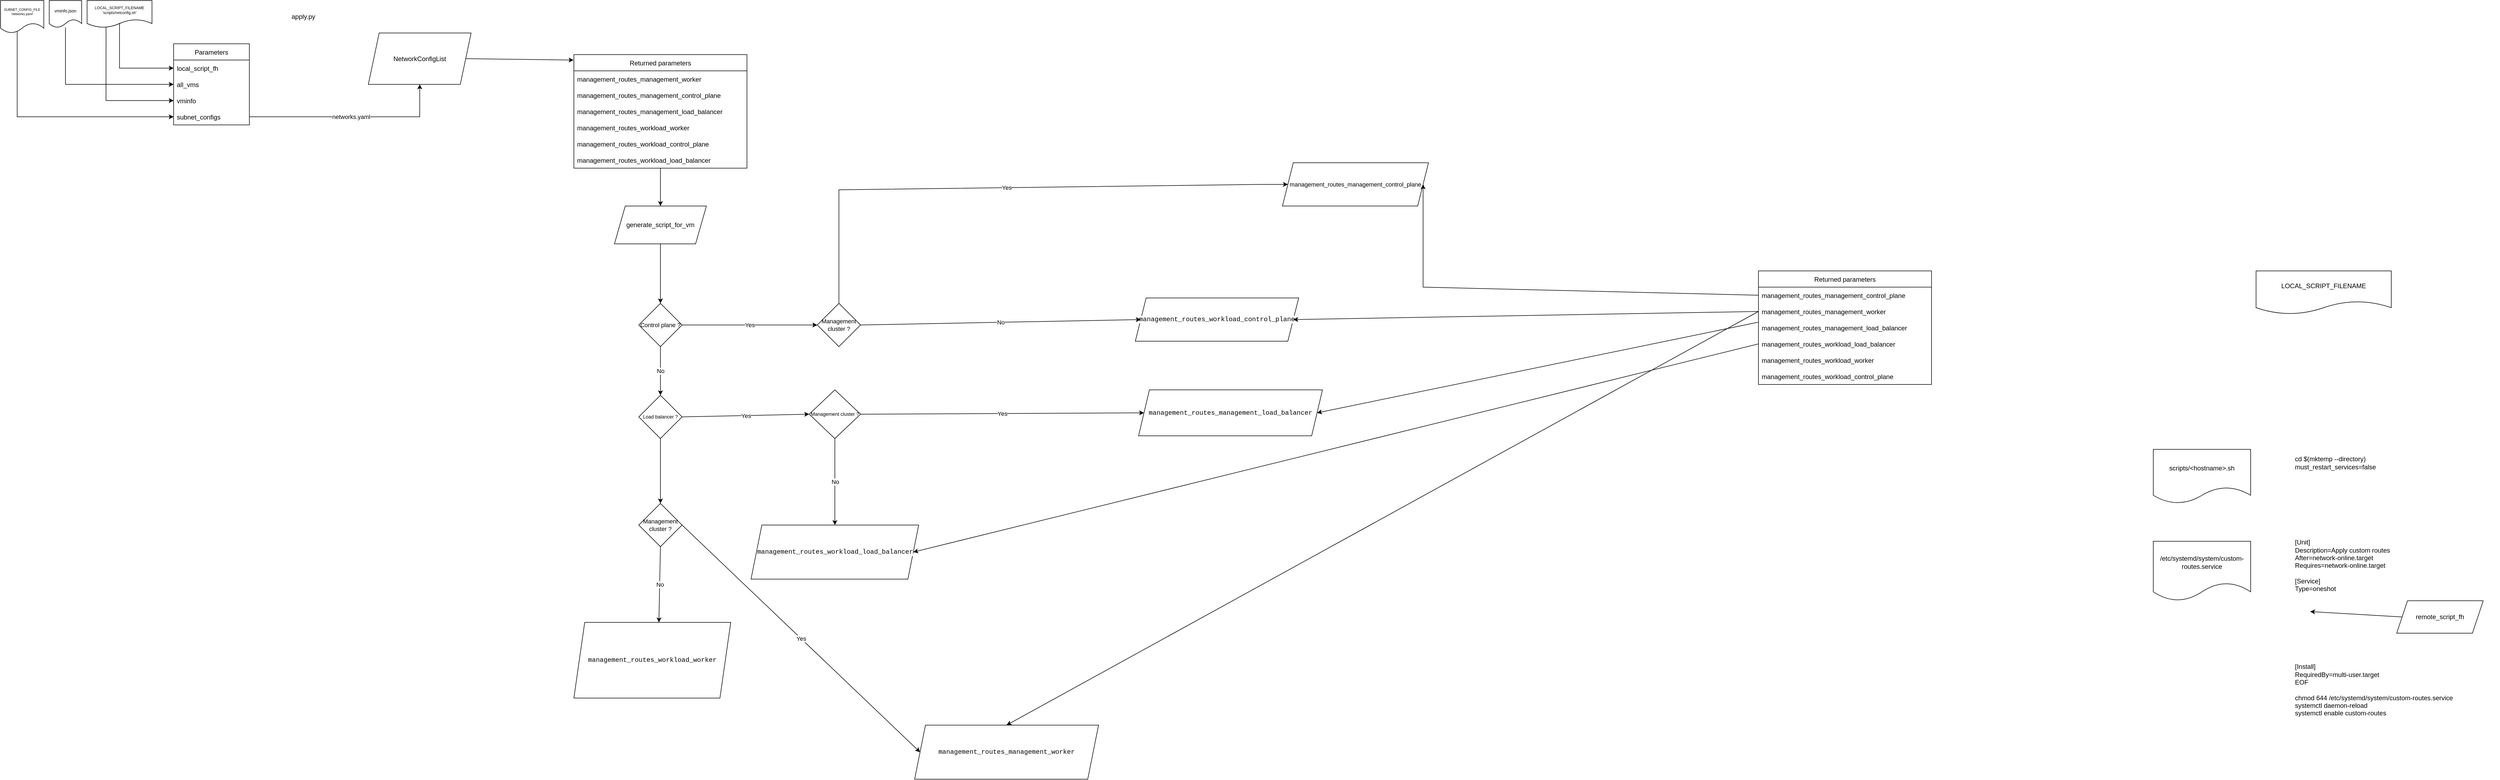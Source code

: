 <mxfile version="20.3.2" type="github" pages="11">
  <diagram name="Entry point" id="8ce9d11a-91a2-4d17-14d8-a56ed91bf033">
    <mxGraphModel dx="3160" dy="1671" grid="1" gridSize="10" guides="1" tooltips="1" connect="1" arrows="1" fold="1" page="1" pageScale="1" pageWidth="1600" pageHeight="1200" background="none" math="0" shadow="0">
      <root>
        <mxCell id="0" />
        <mxCell id="1" parent="0" />
        <mxCell id="hAXQzyxzrUF089T4oHqe-1" value="&lt;div&gt;apply.py&lt;/div&gt;" style="text;html=1;strokeColor=none;fillColor=none;align=center;verticalAlign=middle;whiteSpace=wrap;rounded=0;" parent="1" vertex="1">
          <mxGeometry x="530" y="20" width="60" height="40" as="geometry" />
        </mxCell>
        <mxCell id="hAXQzyxzrUF089T4oHqe-3" value="Parameters" style="swimlane;fontStyle=0;childLayout=stackLayout;horizontal=1;startSize=30;horizontalStack=0;resizeParent=1;resizeParentMax=0;resizeLast=0;collapsible=1;marginBottom=0;" parent="1" vertex="1">
          <mxGeometry x="320" y="90" width="140" height="150" as="geometry" />
        </mxCell>
        <mxCell id="hAXQzyxzrUF089T4oHqe-4" value="local_script_fh" style="text;strokeColor=none;fillColor=none;align=left;verticalAlign=middle;spacingLeft=4;spacingRight=4;overflow=hidden;points=[[0,0.5],[1,0.5]];portConstraint=eastwest;rotatable=0;" parent="hAXQzyxzrUF089T4oHqe-3" vertex="1">
          <mxGeometry y="30" width="140" height="30" as="geometry" />
        </mxCell>
        <mxCell id="hAXQzyxzrUF089T4oHqe-5" value="all_vms" style="text;strokeColor=none;fillColor=none;align=left;verticalAlign=middle;spacingLeft=4;spacingRight=4;overflow=hidden;points=[[0,0.5],[1,0.5]];portConstraint=eastwest;rotatable=0;" parent="hAXQzyxzrUF089T4oHqe-3" vertex="1">
          <mxGeometry y="60" width="140" height="30" as="geometry" />
        </mxCell>
        <mxCell id="hAXQzyxzrUF089T4oHqe-6" value="vminfo" style="text;strokeColor=none;fillColor=none;align=left;verticalAlign=middle;spacingLeft=4;spacingRight=4;overflow=hidden;points=[[0,0.5],[1,0.5]];portConstraint=eastwest;rotatable=0;" parent="hAXQzyxzrUF089T4oHqe-3" vertex="1">
          <mxGeometry y="90" width="140" height="30" as="geometry" />
        </mxCell>
        <mxCell id="hAXQzyxzrUF089T4oHqe-7" value="subnet_configs" style="text;strokeColor=none;fillColor=none;align=left;verticalAlign=middle;spacingLeft=4;spacingRight=4;overflow=hidden;points=[[0,0.5],[1,0.5]];portConstraint=eastwest;rotatable=0;" parent="hAXQzyxzrUF089T4oHqe-3" vertex="1">
          <mxGeometry y="120" width="140" height="30" as="geometry" />
        </mxCell>
        <mxCell id="hAXQzyxzrUF089T4oHqe-9" value="&lt;font style=&quot;font-size: 8px;&quot;&gt;vminfo.json&lt;/font&gt;" style="shape=document;whiteSpace=wrap;html=1;boundedLbl=1;" parent="1" vertex="1">
          <mxGeometry x="90" y="10" width="60" height="50" as="geometry" />
        </mxCell>
        <mxCell id="hAXQzyxzrUF089T4oHqe-10" value="" style="edgeStyle=segmentEdgeStyle;endArrow=classic;html=1;rounded=0;entryX=0;entryY=0.5;entryDx=0;entryDy=0;" parent="1" source="hAXQzyxzrUF089T4oHqe-9" target="hAXQzyxzrUF089T4oHqe-5" edge="1">
          <mxGeometry width="50" height="50" relative="1" as="geometry">
            <mxPoint x="120" y="210" as="sourcePoint" />
            <mxPoint x="170" y="160" as="targetPoint" />
            <Array as="points">
              <mxPoint x="120" y="165" />
            </Array>
          </mxGeometry>
        </mxCell>
        <mxCell id="hAXQzyxzrUF089T4oHqe-11" value="&lt;div style=&quot;font-size: 7px;&quot;&gt;&lt;font style=&quot;font-size: 7px;&quot;&gt;LOCAL_SCRIPT_FILENAME&lt;/font&gt;&lt;/div&gt;&lt;div style=&quot;font-size: 7px;&quot;&gt;&lt;font style=&quot;font-size: 7px;&quot;&gt;&#39;scripts/netconfig.sh&#39;&lt;br style=&quot;font-size: 7px;&quot;&gt;&lt;/font&gt;&lt;/div&gt;" style="shape=document;whiteSpace=wrap;html=1;boundedLbl=1;fontSize=7;" parent="1" vertex="1">
          <mxGeometry x="160" y="10" width="120" height="50" as="geometry" />
        </mxCell>
        <mxCell id="hAXQzyxzrUF089T4oHqe-12" value="" style="edgeStyle=segmentEdgeStyle;endArrow=classic;html=1;rounded=0;fontSize=7;exitX=0.514;exitY=0.843;exitDx=0;exitDy=0;exitPerimeter=0;" parent="1" source="hAXQzyxzrUF089T4oHqe-11" target="hAXQzyxzrUF089T4oHqe-4" edge="1">
          <mxGeometry width="50" height="50" relative="1" as="geometry">
            <mxPoint x="100" y="120" as="sourcePoint" />
            <mxPoint x="150" y="70" as="targetPoint" />
            <Array as="points">
              <mxPoint x="220" y="52" />
              <mxPoint x="220" y="135" />
            </Array>
          </mxGeometry>
        </mxCell>
        <mxCell id="hAXQzyxzrUF089T4oHqe-13" value="&lt;div style=&quot;font-size: 6px;&quot;&gt;SUBNET_CONFIG_FILE&lt;/div&gt;&lt;div style=&quot;font-size: 6px;&quot;&gt;&#39;networks.yaml&#39;&lt;br style=&quot;font-size: 6px;&quot;&gt;&lt;/div&gt;" style="shape=document;whiteSpace=wrap;html=1;boundedLbl=1;fontSize=6;" parent="1" vertex="1">
          <mxGeometry y="10" width="80" height="60" as="geometry" />
        </mxCell>
        <mxCell id="hAXQzyxzrUF089T4oHqe-14" value="" style="edgeStyle=segmentEdgeStyle;endArrow=classic;html=1;rounded=0;fontSize=6;entryX=0;entryY=0.5;entryDx=0;entryDy=0;exitX=0.385;exitY=0.953;exitDx=0;exitDy=0;exitPerimeter=0;" parent="1" source="hAXQzyxzrUF089T4oHqe-13" target="hAXQzyxzrUF089T4oHqe-7" edge="1">
          <mxGeometry width="50" height="50" relative="1" as="geometry">
            <mxPoint x="20" y="190" as="sourcePoint" />
            <mxPoint x="90" y="200" as="targetPoint" />
            <Array as="points">
              <mxPoint x="31" y="225" />
            </Array>
          </mxGeometry>
        </mxCell>
        <mxCell id="hAXQzyxzrUF089T4oHqe-15" value="" style="edgeStyle=segmentEdgeStyle;endArrow=classic;html=1;rounded=0;fontSize=6;entryX=0;entryY=0.5;entryDx=0;entryDy=0;exitX=0.292;exitY=0.977;exitDx=0;exitDy=0;exitPerimeter=0;" parent="1" source="hAXQzyxzrUF089T4oHqe-11" target="hAXQzyxzrUF089T4oHqe-6" edge="1">
          <mxGeometry width="50" height="50" relative="1" as="geometry">
            <mxPoint x="540" y="80" as="sourcePoint" />
            <mxPoint x="590" y="30" as="targetPoint" />
            <Array as="points">
              <mxPoint x="195" y="195" />
            </Array>
          </mxGeometry>
        </mxCell>
        <mxCell id="MDB2HP20ynzAcJuBbZZU-1" value="NetworkConfigList" style="shape=parallelogram;perimeter=parallelogramPerimeter;whiteSpace=wrap;html=1;fixedSize=1;" parent="1" vertex="1">
          <mxGeometry x="680" y="70" width="190" height="95" as="geometry" />
        </mxCell>
        <mxCell id="MDB2HP20ynzAcJuBbZZU-4" value="" style="endArrow=classic;html=1;rounded=0;exitX=1;exitY=0.5;exitDx=0;exitDy=0;entryX=0.5;entryY=1;entryDx=0;entryDy=0;" parent="1" source="hAXQzyxzrUF089T4oHqe-7" target="MDB2HP20ynzAcJuBbZZU-1" edge="1">
          <mxGeometry relative="1" as="geometry">
            <mxPoint x="660" y="300" as="sourcePoint" />
            <mxPoint x="760" y="300" as="targetPoint" />
            <Array as="points">
              <mxPoint x="775" y="225" />
            </Array>
          </mxGeometry>
        </mxCell>
        <mxCell id="MDB2HP20ynzAcJuBbZZU-5" value="networks.yaml" style="edgeLabel;resizable=0;html=1;align=center;verticalAlign=middle;" parent="MDB2HP20ynzAcJuBbZZU-4" connectable="0" vertex="1">
          <mxGeometry relative="1" as="geometry" />
        </mxCell>
        <mxCell id="rCq9-AHlhiBzLPEO5vn3-1" value="Returned parameters" style="swimlane;fontStyle=0;childLayout=stackLayout;horizontal=1;startSize=30;horizontalStack=0;resizeParent=1;resizeParentMax=0;resizeLast=0;collapsible=1;marginBottom=0;" parent="1" vertex="1">
          <mxGeometry x="1060" y="110" width="320" height="210" as="geometry" />
        </mxCell>
        <mxCell id="rCq9-AHlhiBzLPEO5vn3-2" value="management_routes_management_worker" style="text;strokeColor=none;fillColor=none;align=left;verticalAlign=middle;spacingLeft=4;spacingRight=4;overflow=hidden;points=[[0,0.5],[1,0.5]];portConstraint=eastwest;rotatable=0;" parent="rCq9-AHlhiBzLPEO5vn3-1" vertex="1">
          <mxGeometry y="30" width="320" height="30" as="geometry" />
        </mxCell>
        <mxCell id="rCq9-AHlhiBzLPEO5vn3-3" value="management_routes_management_control_plane" style="text;strokeColor=none;fillColor=none;align=left;verticalAlign=middle;spacingLeft=4;spacingRight=4;overflow=hidden;points=[[0,0.5],[1,0.5]];portConstraint=eastwest;rotatable=0;" parent="rCq9-AHlhiBzLPEO5vn3-1" vertex="1">
          <mxGeometry y="60" width="320" height="30" as="geometry" />
        </mxCell>
        <mxCell id="rCq9-AHlhiBzLPEO5vn3-4" value="management_routes_management_load_balancer" style="text;strokeColor=none;fillColor=none;align=left;verticalAlign=middle;spacingLeft=4;spacingRight=4;overflow=hidden;points=[[0,0.5],[1,0.5]];portConstraint=eastwest;rotatable=0;" parent="rCq9-AHlhiBzLPEO5vn3-1" vertex="1">
          <mxGeometry y="90" width="320" height="30" as="geometry" />
        </mxCell>
        <mxCell id="rCq9-AHlhiBzLPEO5vn3-7" value="management_routes_workload_worker" style="text;strokeColor=none;fillColor=none;align=left;verticalAlign=middle;spacingLeft=4;spacingRight=4;overflow=hidden;points=[[0,0.5],[1,0.5]];portConstraint=eastwest;rotatable=0;" parent="rCq9-AHlhiBzLPEO5vn3-1" vertex="1">
          <mxGeometry y="120" width="320" height="30" as="geometry" />
        </mxCell>
        <mxCell id="rCq9-AHlhiBzLPEO5vn3-8" value="management_routes_workload_control_plane" style="text;strokeColor=none;fillColor=none;align=left;verticalAlign=middle;spacingLeft=4;spacingRight=4;overflow=hidden;points=[[0,0.5],[1,0.5]];portConstraint=eastwest;rotatable=0;" parent="rCq9-AHlhiBzLPEO5vn3-1" vertex="1">
          <mxGeometry y="150" width="320" height="30" as="geometry" />
        </mxCell>
        <mxCell id="rCq9-AHlhiBzLPEO5vn3-9" value="management_routes_workload_load_balancer" style="text;strokeColor=none;fillColor=none;align=left;verticalAlign=middle;spacingLeft=4;spacingRight=4;overflow=hidden;points=[[0,0.5],[1,0.5]];portConstraint=eastwest;rotatable=0;" parent="rCq9-AHlhiBzLPEO5vn3-1" vertex="1">
          <mxGeometry y="180" width="320" height="30" as="geometry" />
        </mxCell>
        <mxCell id="9FcE8uI2pOl-TXeYJqfj-2" value="" style="endArrow=classic;html=1;rounded=0;" parent="1" source="rCq9-AHlhiBzLPEO5vn3-9" target="X42GNtx9iAvwjGuVjEjT-47" edge="1">
          <mxGeometry width="50" height="50" relative="1" as="geometry">
            <mxPoint x="910" y="510" as="sourcePoint" />
            <mxPoint x="1220" y="400" as="targetPoint" />
          </mxGeometry>
        </mxCell>
        <mxCell id="9FcE8uI2pOl-TXeYJqfj-3" value="" style="endArrow=classic;html=1;rounded=0;entryX=-0.002;entryY=0.048;entryDx=0;entryDy=0;entryPerimeter=0;exitX=1;exitY=0.5;exitDx=0;exitDy=0;" parent="1" source="MDB2HP20ynzAcJuBbZZU-1" target="rCq9-AHlhiBzLPEO5vn3-1" edge="1">
          <mxGeometry width="50" height="50" relative="1" as="geometry">
            <mxPoint x="910" y="510" as="sourcePoint" />
            <mxPoint x="960" y="460" as="targetPoint" />
          </mxGeometry>
        </mxCell>
        <mxCell id="KpaHSgXzEpZFQoiQR3Ww-1" value="LOCAL_SCRIPT_FILENAME" style="shape=document;whiteSpace=wrap;html=1;boundedLbl=1;fontSize=12;" parent="1" vertex="1">
          <mxGeometry x="4170" y="510" width="250" height="80" as="geometry" />
        </mxCell>
        <mxCell id="X42GNtx9iAvwjGuVjEjT-47" value="generate_script_for_vm" style="shape=parallelogram;perimeter=parallelogramPerimeter;whiteSpace=wrap;html=1;fixedSize=1;" vertex="1" parent="1">
          <mxGeometry x="1135" y="390" width="170" height="70" as="geometry" />
        </mxCell>
        <mxCell id="X42GNtx9iAvwjGuVjEjT-48" value="Control plane ?" style="rhombus;whiteSpace=wrap;html=1;fontSize=11;" vertex="1" parent="1">
          <mxGeometry x="1180" y="570" width="80" height="80" as="geometry" />
        </mxCell>
        <mxCell id="X42GNtx9iAvwjGuVjEjT-49" value="" style="endArrow=classic;html=1;rounded=0;fontSize=11;" edge="1" parent="1" source="X42GNtx9iAvwjGuVjEjT-47" target="X42GNtx9iAvwjGuVjEjT-48">
          <mxGeometry width="50" height="50" relative="1" as="geometry">
            <mxPoint x="1570" y="970" as="sourcePoint" />
            <mxPoint x="1620" y="920" as="targetPoint" />
          </mxGeometry>
        </mxCell>
        <mxCell id="X42GNtx9iAvwjGuVjEjT-50" value="Management cluster ?" style="rhombus;whiteSpace=wrap;html=1;fontSize=11;" vertex="1" parent="1">
          <mxGeometry x="1510" y="570" width="80" height="80" as="geometry" />
        </mxCell>
        <mxCell id="X42GNtx9iAvwjGuVjEjT-51" value="" style="endArrow=classic;html=1;rounded=0;fontSize=11;entryX=0;entryY=0.5;entryDx=0;entryDy=0;exitX=1;exitY=0.5;exitDx=0;exitDy=0;" edge="1" parent="1" source="X42GNtx9iAvwjGuVjEjT-48" target="X42GNtx9iAvwjGuVjEjT-50">
          <mxGeometry relative="1" as="geometry">
            <mxPoint x="1550" y="940" as="sourcePoint" />
            <mxPoint x="1650" y="940" as="targetPoint" />
            <Array as="points">
              <mxPoint x="1360" y="610" />
            </Array>
          </mxGeometry>
        </mxCell>
        <mxCell id="X42GNtx9iAvwjGuVjEjT-52" value="Yes" style="edgeLabel;resizable=0;html=1;align=center;verticalAlign=middle;fontSize=11;" connectable="0" vertex="1" parent="X42GNtx9iAvwjGuVjEjT-51">
          <mxGeometry relative="1" as="geometry" />
        </mxCell>
        <mxCell id="X42GNtx9iAvwjGuVjEjT-53" value="" style="endArrow=classic;html=1;rounded=0;fontSize=11;" edge="1" parent="1" source="X42GNtx9iAvwjGuVjEjT-50" target="X42GNtx9iAvwjGuVjEjT-55">
          <mxGeometry relative="1" as="geometry">
            <mxPoint x="1980" y="819.76" as="sourcePoint" />
            <mxPoint x="2065" y="819.76" as="targetPoint" />
            <Array as="points">
              <mxPoint x="1550" y="360" />
              <mxPoint x="2330" y="350" />
            </Array>
          </mxGeometry>
        </mxCell>
        <mxCell id="X42GNtx9iAvwjGuVjEjT-54" value="Yes" style="edgeLabel;resizable=0;html=1;align=center;verticalAlign=middle;fontSize=11;" connectable="0" vertex="1" parent="X42GNtx9iAvwjGuVjEjT-53">
          <mxGeometry relative="1" as="geometry" />
        </mxCell>
        <mxCell id="X42GNtx9iAvwjGuVjEjT-55" value="management_routes_management_control_plane" style="shape=parallelogram;perimeter=parallelogramPerimeter;whiteSpace=wrap;html=1;fixedSize=1;fontSize=11;" vertex="1" parent="1">
          <mxGeometry x="2370" y="310" width="270" height="80" as="geometry" />
        </mxCell>
        <mxCell id="X42GNtx9iAvwjGuVjEjT-56" value="" style="endArrow=classic;html=1;rounded=0;fontSize=11;entryX=0.5;entryY=0;entryDx=0;entryDy=0;exitX=0.5;exitY=1;exitDx=0;exitDy=0;" edge="1" parent="1" source="X42GNtx9iAvwjGuVjEjT-48" target="X42GNtx9iAvwjGuVjEjT-85">
          <mxGeometry relative="1" as="geometry">
            <mxPoint x="1815" y="880" as="sourcePoint" />
            <mxPoint x="1900" y="880" as="targetPoint" />
            <Array as="points" />
          </mxGeometry>
        </mxCell>
        <mxCell id="X42GNtx9iAvwjGuVjEjT-57" value="&lt;div&gt;No&lt;/div&gt;" style="edgeLabel;resizable=0;html=1;align=center;verticalAlign=middle;fontSize=11;" connectable="0" vertex="1" parent="X42GNtx9iAvwjGuVjEjT-56">
          <mxGeometry relative="1" as="geometry" />
        </mxCell>
        <mxCell id="X42GNtx9iAvwjGuVjEjT-58" value="&lt;div style=&quot;font-family: Consolas, &amp;quot;Courier New&amp;quot;, monospace; font-weight: normal; font-size: 12px; line-height: 19px;&quot;&gt;&lt;div style=&quot;&quot;&gt;&lt;font style=&quot;font-size: 12px;&quot;&gt;&lt;span style=&quot;background-color: rgb(255, 255, 255);&quot;&gt;&lt;span style=&quot;&quot;&gt;management_routes_management_load_balancer&lt;/span&gt;&lt;/span&gt;&lt;/font&gt;&lt;/div&gt;&lt;/div&gt;" style="shape=parallelogram;perimeter=parallelogramPerimeter;whiteSpace=wrap;html=1;fixedSize=1;fontSize=4;" vertex="1" parent="1">
          <mxGeometry x="2104" y="730" width="340" height="85" as="geometry" />
        </mxCell>
        <mxCell id="X42GNtx9iAvwjGuVjEjT-59" value="" style="endArrow=classic;html=1;rounded=0;fontSize=11;entryX=0;entryY=0.5;entryDx=0;entryDy=0;exitX=1;exitY=0.5;exitDx=0;exitDy=0;" edge="1" parent="1" source="X42GNtx9iAvwjGuVjEjT-85" target="X42GNtx9iAvwjGuVjEjT-66">
          <mxGeometry relative="1" as="geometry">
            <mxPoint x="1815" y="1060" as="sourcePoint" />
            <mxPoint x="1872" y="1110" as="targetPoint" />
            <Array as="points" />
          </mxGeometry>
        </mxCell>
        <mxCell id="X42GNtx9iAvwjGuVjEjT-60" value="Yes" style="edgeLabel;resizable=0;html=1;align=center;verticalAlign=middle;fontSize=11;" connectable="0" vertex="1" parent="X42GNtx9iAvwjGuVjEjT-59">
          <mxGeometry relative="1" as="geometry" />
        </mxCell>
        <mxCell id="X42GNtx9iAvwjGuVjEjT-61" value="" style="endArrow=classic;html=1;rounded=0;fontSize=11;entryX=0.5;entryY=0;entryDx=0;entryDy=0;exitX=0.5;exitY=1;exitDx=0;exitDy=0;startArrow=none;" edge="1" parent="1" source="X42GNtx9iAvwjGuVjEjT-85" target="X42GNtx9iAvwjGuVjEjT-62">
          <mxGeometry relative="1" as="geometry">
            <mxPoint x="1774.76" y="1100" as="sourcePoint" />
            <mxPoint x="1774.76" y="1150" as="targetPoint" />
            <Array as="points" />
          </mxGeometry>
        </mxCell>
        <mxCell id="X42GNtx9iAvwjGuVjEjT-62" value="Management cluster ?" style="rhombus;whiteSpace=wrap;html=1;fontSize=11;" vertex="1" parent="1">
          <mxGeometry x="1180" y="940" width="80" height="80" as="geometry" />
        </mxCell>
        <mxCell id="X42GNtx9iAvwjGuVjEjT-63" value="" style="endArrow=classic;html=1;rounded=0;fontSize=11;exitX=1;exitY=0.5;exitDx=0;exitDy=0;entryX=0;entryY=0.5;entryDx=0;entryDy=0;" edge="1" parent="1" source="X42GNtx9iAvwjGuVjEjT-62" target="X42GNtx9iAvwjGuVjEjT-76">
          <mxGeometry relative="1" as="geometry">
            <mxPoint x="1815" y="1199.76" as="sourcePoint" />
            <mxPoint x="1910" y="1280" as="targetPoint" />
            <Array as="points" />
          </mxGeometry>
        </mxCell>
        <mxCell id="X42GNtx9iAvwjGuVjEjT-64" value="Yes" style="edgeLabel;resizable=0;html=1;align=center;verticalAlign=middle;fontSize=11;" connectable="0" vertex="1" parent="X42GNtx9iAvwjGuVjEjT-63">
          <mxGeometry relative="1" as="geometry" />
        </mxCell>
        <mxCell id="X42GNtx9iAvwjGuVjEjT-65" value="&lt;div style=&quot;font-family: Consolas, &amp;quot;Courier New&amp;quot;, monospace; font-weight: normal; font-size: 12px; line-height: 19px;&quot;&gt;&lt;div style=&quot;&quot;&gt;&lt;font style=&quot;font-size: 12px;&quot;&gt;&lt;span style=&quot;background-color: rgb(255, 255, 255);&quot;&gt;&lt;span style=&quot;&quot;&gt;management_routes_workload_control_plane&lt;/span&gt;&lt;/span&gt;&lt;/font&gt;&lt;/div&gt;&lt;/div&gt;" style="shape=parallelogram;perimeter=parallelogramPerimeter;whiteSpace=wrap;html=1;fixedSize=1;fontSize=4;" vertex="1" parent="1">
          <mxGeometry x="2098" y="560" width="302" height="80" as="geometry" />
        </mxCell>
        <mxCell id="X42GNtx9iAvwjGuVjEjT-66" value="Management cluster ?" style="rhombus;whiteSpace=wrap;html=1;fontSize=9;" vertex="1" parent="1">
          <mxGeometry x="1495" y="730" width="95" height="90" as="geometry" />
        </mxCell>
        <mxCell id="X42GNtx9iAvwjGuVjEjT-67" value="" style="endArrow=classic;html=1;rounded=0;fontSize=11;entryX=0;entryY=0.5;entryDx=0;entryDy=0;exitX=1;exitY=0.5;exitDx=0;exitDy=0;" edge="1" parent="1" source="X42GNtx9iAvwjGuVjEjT-66" target="X42GNtx9iAvwjGuVjEjT-58">
          <mxGeometry relative="1" as="geometry">
            <mxPoint x="1970" y="1019" as="sourcePoint" />
            <mxPoint x="2045" y="1019" as="targetPoint" />
            <Array as="points" />
          </mxGeometry>
        </mxCell>
        <mxCell id="X42GNtx9iAvwjGuVjEjT-68" value="Yes" style="edgeLabel;resizable=0;html=1;align=center;verticalAlign=middle;fontSize=11;" connectable="0" vertex="1" parent="X42GNtx9iAvwjGuVjEjT-67">
          <mxGeometry relative="1" as="geometry" />
        </mxCell>
        <mxCell id="X42GNtx9iAvwjGuVjEjT-69" value="&lt;div style=&quot;font-family: Consolas, &amp;quot;Courier New&amp;quot;, monospace; font-weight: normal; font-size: 12px; line-height: 19px;&quot;&gt;&lt;div style=&quot;&quot;&gt;&lt;font style=&quot;font-size: 12px;&quot;&gt;&lt;span style=&quot;background-color: rgb(255, 255, 255);&quot;&gt;&lt;span style=&quot;&quot;&gt;management_routes_workload_load_balancer&lt;/span&gt;&lt;/span&gt;&lt;/font&gt;&lt;/div&gt;&lt;/div&gt;" style="shape=parallelogram;perimeter=parallelogramPerimeter;whiteSpace=wrap;html=1;fixedSize=1;fontSize=4;" vertex="1" parent="1">
          <mxGeometry x="1387.5" y="980" width="310" height="100" as="geometry" />
        </mxCell>
        <mxCell id="X42GNtx9iAvwjGuVjEjT-70" value="" style="endArrow=classic;html=1;rounded=0;fontSize=11;entryX=0.5;entryY=0;entryDx=0;entryDy=0;exitX=0.5;exitY=1;exitDx=0;exitDy=0;" edge="1" parent="1" source="X42GNtx9iAvwjGuVjEjT-66" target="X42GNtx9iAvwjGuVjEjT-69">
          <mxGeometry relative="1" as="geometry">
            <mxPoint x="1980" y="1109" as="sourcePoint" />
            <mxPoint x="2050" y="1109" as="targetPoint" />
            <Array as="points" />
          </mxGeometry>
        </mxCell>
        <mxCell id="X42GNtx9iAvwjGuVjEjT-71" value="No" style="edgeLabel;resizable=0;html=1;align=center;verticalAlign=middle;fontSize=11;" connectable="0" vertex="1" parent="X42GNtx9iAvwjGuVjEjT-70">
          <mxGeometry relative="1" as="geometry" />
        </mxCell>
        <mxCell id="X42GNtx9iAvwjGuVjEjT-72" value="" style="endArrow=classic;html=1;rounded=0;fontSize=11;entryX=0;entryY=0.5;entryDx=0;entryDy=0;exitX=1;exitY=0.5;exitDx=0;exitDy=0;" edge="1" parent="1" source="X42GNtx9iAvwjGuVjEjT-50" target="X42GNtx9iAvwjGuVjEjT-65">
          <mxGeometry relative="1" as="geometry">
            <mxPoint x="1970" y="1000" as="sourcePoint" />
            <mxPoint x="1980" y="1050" as="targetPoint" />
            <Array as="points" />
          </mxGeometry>
        </mxCell>
        <mxCell id="X42GNtx9iAvwjGuVjEjT-73" value="No" style="edgeLabel;resizable=0;html=1;align=center;verticalAlign=middle;fontSize=11;" connectable="0" vertex="1" parent="X42GNtx9iAvwjGuVjEjT-72">
          <mxGeometry relative="1" as="geometry" />
        </mxCell>
        <mxCell id="X42GNtx9iAvwjGuVjEjT-74" value="" style="endArrow=classic;html=1;rounded=0;fontSize=11;exitX=0.5;exitY=1;exitDx=0;exitDy=0;entryX=0.542;entryY=0;entryDx=0;entryDy=0;entryPerimeter=0;" edge="1" parent="1" source="X42GNtx9iAvwjGuVjEjT-62" target="X42GNtx9iAvwjGuVjEjT-77">
          <mxGeometry relative="1" as="geometry">
            <mxPoint x="1830" y="1300" as="sourcePoint" />
            <mxPoint x="1775" y="1390" as="targetPoint" />
            <Array as="points" />
          </mxGeometry>
        </mxCell>
        <mxCell id="X42GNtx9iAvwjGuVjEjT-75" value="&lt;div&gt;No&lt;/div&gt;" style="edgeLabel;resizable=0;html=1;align=center;verticalAlign=middle;fontSize=11;" connectable="0" vertex="1" parent="X42GNtx9iAvwjGuVjEjT-74">
          <mxGeometry relative="1" as="geometry" />
        </mxCell>
        <mxCell id="X42GNtx9iAvwjGuVjEjT-76" value="&lt;div style=&quot;font-family: Consolas, &amp;quot;Courier New&amp;quot;, monospace; font-weight: normal; font-size: 12px; line-height: 19px;&quot;&gt;&lt;div style=&quot;&quot;&gt;&lt;font style=&quot;font-size: 12px;&quot;&gt;&lt;span style=&quot;background-color: rgb(255, 255, 255);&quot;&gt;&lt;span style=&quot;&quot;&gt;management_routes_management_worker&lt;/span&gt;&lt;/span&gt;&lt;/font&gt;&lt;/div&gt;&lt;/div&gt;" style="shape=parallelogram;perimeter=parallelogramPerimeter;whiteSpace=wrap;html=1;fixedSize=1;fontSize=4;" vertex="1" parent="1">
          <mxGeometry x="1690" y="1350" width="340" height="100" as="geometry" />
        </mxCell>
        <mxCell id="X42GNtx9iAvwjGuVjEjT-77" value="&lt;div style=&quot;font-family: Consolas, &amp;quot;Courier New&amp;quot;, monospace; font-weight: normal; font-size: 12px; line-height: 19px;&quot;&gt;&lt;div style=&quot;&quot;&gt;&lt;font style=&quot;font-size: 12px;&quot;&gt;&lt;span style=&quot;background-color: rgb(255, 255, 255);&quot;&gt;&lt;span style=&quot;&quot;&gt;management_routes_workload_worker&lt;/span&gt;&lt;/span&gt;&lt;/font&gt;&lt;/div&gt;&lt;/div&gt;" style="shape=parallelogram;perimeter=parallelogramPerimeter;whiteSpace=wrap;html=1;fixedSize=1;fontSize=4;" vertex="1" parent="1">
          <mxGeometry x="1060" y="1160" width="290" height="140" as="geometry" />
        </mxCell>
        <mxCell id="X42GNtx9iAvwjGuVjEjT-78" value="Returned parameters" style="swimlane;fontStyle=0;childLayout=stackLayout;horizontal=1;startSize=30;horizontalStack=0;resizeParent=1;resizeParentMax=0;resizeLast=0;collapsible=1;marginBottom=0;" vertex="1" parent="1">
          <mxGeometry x="3250" y="510" width="320" height="210" as="geometry" />
        </mxCell>
        <mxCell id="X42GNtx9iAvwjGuVjEjT-79" value="management_routes_management_control_plane" style="text;strokeColor=none;fillColor=none;align=left;verticalAlign=middle;spacingLeft=4;spacingRight=4;overflow=hidden;points=[[0,0.5],[1,0.5]];portConstraint=eastwest;rotatable=0;" vertex="1" parent="X42GNtx9iAvwjGuVjEjT-78">
          <mxGeometry y="30" width="320" height="30" as="geometry" />
        </mxCell>
        <mxCell id="X42GNtx9iAvwjGuVjEjT-80" value="management_routes_management_worker" style="text;strokeColor=none;fillColor=none;align=left;verticalAlign=middle;spacingLeft=4;spacingRight=4;overflow=hidden;points=[[0,0.5],[1,0.5]];portConstraint=eastwest;rotatable=0;" vertex="1" parent="X42GNtx9iAvwjGuVjEjT-78">
          <mxGeometry y="60" width="320" height="30" as="geometry" />
        </mxCell>
        <mxCell id="X42GNtx9iAvwjGuVjEjT-81" value="management_routes_management_load_balancer" style="text;strokeColor=none;fillColor=none;align=left;verticalAlign=middle;spacingLeft=4;spacingRight=4;overflow=hidden;points=[[0,0.5],[1,0.5]];portConstraint=eastwest;rotatable=0;" vertex="1" parent="X42GNtx9iAvwjGuVjEjT-78">
          <mxGeometry y="90" width="320" height="30" as="geometry" />
        </mxCell>
        <mxCell id="X42GNtx9iAvwjGuVjEjT-82" value="management_routes_workload_load_balancer" style="text;strokeColor=none;fillColor=none;align=left;verticalAlign=middle;spacingLeft=4;spacingRight=4;overflow=hidden;points=[[0,0.5],[1,0.5]];portConstraint=eastwest;rotatable=0;" vertex="1" parent="X42GNtx9iAvwjGuVjEjT-78">
          <mxGeometry y="120" width="320" height="30" as="geometry" />
        </mxCell>
        <mxCell id="X42GNtx9iAvwjGuVjEjT-83" value="management_routes_workload_worker" style="text;strokeColor=none;fillColor=none;align=left;verticalAlign=middle;spacingLeft=4;spacingRight=4;overflow=hidden;points=[[0,0.5],[1,0.5]];portConstraint=eastwest;rotatable=0;" vertex="1" parent="X42GNtx9iAvwjGuVjEjT-78">
          <mxGeometry y="150" width="320" height="30" as="geometry" />
        </mxCell>
        <mxCell id="X42GNtx9iAvwjGuVjEjT-84" value="management_routes_workload_control_plane" style="text;strokeColor=none;fillColor=none;align=left;verticalAlign=middle;spacingLeft=4;spacingRight=4;overflow=hidden;points=[[0,0.5],[1,0.5]];portConstraint=eastwest;rotatable=0;" vertex="1" parent="X42GNtx9iAvwjGuVjEjT-78">
          <mxGeometry y="180" width="320" height="30" as="geometry" />
        </mxCell>
        <mxCell id="X42GNtx9iAvwjGuVjEjT-85" value="Load balancer ?" style="rhombus;whiteSpace=wrap;html=1;fontSize=9;" vertex="1" parent="1">
          <mxGeometry x="1180" y="740" width="80" height="80" as="geometry" />
        </mxCell>
        <mxCell id="X42GNtx9iAvwjGuVjEjT-88" value="" style="endArrow=classic;html=1;rounded=0;fontSize=12;exitX=0;exitY=0.5;exitDx=0;exitDy=0;entryX=1;entryY=0.5;entryDx=0;entryDy=0;" edge="1" parent="1" source="X42GNtx9iAvwjGuVjEjT-79" target="X42GNtx9iAvwjGuVjEjT-55">
          <mxGeometry width="50" height="50" relative="1" as="geometry">
            <mxPoint x="2730" y="950" as="sourcePoint" />
            <mxPoint x="2780" y="900" as="targetPoint" />
            <Array as="points">
              <mxPoint x="2630" y="540" />
            </Array>
          </mxGeometry>
        </mxCell>
        <mxCell id="X42GNtx9iAvwjGuVjEjT-89" value="" style="endArrow=classic;html=1;rounded=0;fontSize=12;entryX=1;entryY=0.5;entryDx=0;entryDy=0;exitX=0;exitY=0.5;exitDx=0;exitDy=0;" edge="1" parent="1" source="X42GNtx9iAvwjGuVjEjT-80" target="X42GNtx9iAvwjGuVjEjT-65">
          <mxGeometry width="50" height="50" relative="1" as="geometry">
            <mxPoint x="2290" y="1030" as="sourcePoint" />
            <mxPoint x="2340" y="980" as="targetPoint" />
          </mxGeometry>
        </mxCell>
        <mxCell id="X42GNtx9iAvwjGuVjEjT-90" value="" style="endArrow=classic;html=1;rounded=0;fontSize=12;entryX=1;entryY=0.5;entryDx=0;entryDy=0;exitX=-0.003;exitY=0.167;exitDx=0;exitDy=0;exitPerimeter=0;" edge="1" parent="1" source="X42GNtx9iAvwjGuVjEjT-81" target="X42GNtx9iAvwjGuVjEjT-58">
          <mxGeometry width="50" height="50" relative="1" as="geometry">
            <mxPoint x="2600" y="1220" as="sourcePoint" />
            <mxPoint x="2650" y="1170" as="targetPoint" />
          </mxGeometry>
        </mxCell>
        <mxCell id="X42GNtx9iAvwjGuVjEjT-91" value="" style="endArrow=classic;html=1;rounded=0;fontSize=12;entryX=1;entryY=0.5;entryDx=0;entryDy=0;exitX=0;exitY=0.5;exitDx=0;exitDy=0;" edge="1" parent="1" source="X42GNtx9iAvwjGuVjEjT-82" target="X42GNtx9iAvwjGuVjEjT-69">
          <mxGeometry width="50" height="50" relative="1" as="geometry">
            <mxPoint x="2290" y="1240" as="sourcePoint" />
            <mxPoint x="2340" y="1190" as="targetPoint" />
          </mxGeometry>
        </mxCell>
        <mxCell id="X42GNtx9iAvwjGuVjEjT-92" value="" style="endArrow=classic;html=1;rounded=0;fontSize=12;exitX=0;exitY=0.5;exitDx=0;exitDy=0;entryX=0.5;entryY=0;entryDx=0;entryDy=0;" edge="1" parent="1" source="X42GNtx9iAvwjGuVjEjT-80" target="X42GNtx9iAvwjGuVjEjT-76">
          <mxGeometry width="50" height="50" relative="1" as="geometry">
            <mxPoint x="2690" y="1395" as="sourcePoint" />
            <mxPoint x="2740" y="1345" as="targetPoint" />
          </mxGeometry>
        </mxCell>
        <mxCell id="GIm170okCsnNdJ_X5-YW-1" value="scripts/&amp;lt;hostname&amp;gt;.sh" style="shape=document;whiteSpace=wrap;html=1;boundedLbl=1;fontSize=12;" vertex="1" parent="1">
          <mxGeometry x="3980" y="840" width="180" height="100" as="geometry" />
        </mxCell>
        <mxCell id="GIm170okCsnNdJ_X5-YW-2" value="cd $(mktemp --directory)&lt;br&gt;must_restart_services=false" style="text;html=1;strokeColor=none;fillColor=none;align=left;verticalAlign=middle;whiteSpace=wrap;rounded=0;fontSize=12;" vertex="1" parent="1">
          <mxGeometry x="4240" y="850" width="60" height="30" as="geometry" />
        </mxCell>
        <mxCell id="GIm170okCsnNdJ_X5-YW-3" value="/etc/systemd/system/custom-routes.service" style="shape=document;whiteSpace=wrap;html=1;boundedLbl=1;fontSize=12;" vertex="1" parent="1">
          <mxGeometry x="3980" y="1010" width="180" height="110" as="geometry" />
        </mxCell>
        <mxCell id="GIm170okCsnNdJ_X5-YW-4" value="[Unit]&lt;br&gt;Description=Apply custom routes&lt;br&gt;After=network-online.target&lt;br&gt;Requires=network-online.target&lt;br&gt;&lt;br&gt;[Service]&lt;br&gt;Type=oneshot" style="text;html=1;strokeColor=none;fillColor=none;align=left;verticalAlign=middle;whiteSpace=wrap;rounded=0;fontSize=12;" vertex="1" parent="1">
          <mxGeometry x="4240" y="1040" width="380" height="30" as="geometry" />
        </mxCell>
        <mxCell id="GIm170okCsnNdJ_X5-YW-5" value="remote_script_fh" style="shape=parallelogram;perimeter=parallelogramPerimeter;whiteSpace=wrap;html=1;fixedSize=1;fontSize=12;" vertex="1" parent="1">
          <mxGeometry x="4430" y="1120" width="160" height="60" as="geometry" />
        </mxCell>
        <mxCell id="GIm170okCsnNdJ_X5-YW-6" value="" style="endArrow=classic;html=1;rounded=0;fontSize=12;exitX=0;exitY=0.5;exitDx=0;exitDy=0;" edge="1" parent="1" source="GIm170okCsnNdJ_X5-YW-5">
          <mxGeometry width="50" height="50" relative="1" as="geometry">
            <mxPoint x="4430" y="1150" as="sourcePoint" />
            <mxPoint x="4270" y="1140" as="targetPoint" />
          </mxGeometry>
        </mxCell>
        <mxCell id="GIm170okCsnNdJ_X5-YW-7" value="[Install]&lt;br&gt;RequiredBy=multi-user.target&lt;br&gt;EOF&lt;br&gt;&lt;br&gt;chmod 644 /etc/systemd/system/custom-routes.service&lt;br&gt;systemctl daemon-reload&lt;br&gt;systemctl enable custom-routes" style="text;html=1;strokeColor=none;fillColor=none;align=left;verticalAlign=middle;whiteSpace=wrap;rounded=0;fontSize=12;" vertex="1" parent="1">
          <mxGeometry x="4240" y="1200" width="320" height="170" as="geometry" />
        </mxCell>
      </root>
    </mxGraphModel>
  </diagram>
  <diagram id="fNjUtaCC0ST2lUFgX4Gi" name="Output">
    <mxGraphModel dx="1422" dy="752" grid="1" gridSize="10" guides="1" tooltips="1" connect="1" arrows="1" fold="1" page="1" pageScale="1" pageWidth="1200" pageHeight="1600" math="0" shadow="0">
      <root>
        <mxCell id="0" />
        <mxCell id="1" parent="0" />
        <mxCell id="yfgqMs4Vwz748q807Wf_-1" value="scripts/&amp;lt;hostname&amp;gt;.sh" style="shape=document;whiteSpace=wrap;html=1;boundedLbl=1;fontSize=12;" parent="1" vertex="1">
          <mxGeometry x="20" y="30" width="180" height="100" as="geometry" />
        </mxCell>
        <mxCell id="yfgqMs4Vwz748q807Wf_-2" value="cd $(mktemp --directory)&lt;br&gt;must_restart_services=false" style="text;html=1;strokeColor=none;fillColor=none;align=left;verticalAlign=middle;whiteSpace=wrap;rounded=0;fontSize=12;" parent="1" vertex="1">
          <mxGeometry x="280" y="40" width="60" height="30" as="geometry" />
        </mxCell>
        <mxCell id="yfgqMs4Vwz748q807Wf_-3" value="/etc/systemd/system/custom-routes.service" style="shape=document;whiteSpace=wrap;html=1;boundedLbl=1;fontSize=12;" parent="1" vertex="1">
          <mxGeometry x="20" y="200" width="180" height="110" as="geometry" />
        </mxCell>
        <mxCell id="yfgqMs4Vwz748q807Wf_-4" value="[Unit]&lt;br&gt;Description=Apply custom routes&lt;br&gt;After=network-online.target&lt;br&gt;Requires=network-online.target&lt;br&gt;&lt;br&gt;[Service]&lt;br&gt;Type=oneshot" style="text;html=1;strokeColor=none;fillColor=none;align=left;verticalAlign=middle;whiteSpace=wrap;rounded=0;fontSize=12;" parent="1" vertex="1">
          <mxGeometry x="280" y="230" width="380" height="30" as="geometry" />
        </mxCell>
        <mxCell id="yfgqMs4Vwz748q807Wf_-5" value="remote_script_fh" style="shape=parallelogram;perimeter=parallelogramPerimeter;whiteSpace=wrap;html=1;fixedSize=1;fontSize=12;" parent="1" vertex="1">
          <mxGeometry x="470" y="310" width="160" height="60" as="geometry" />
        </mxCell>
        <mxCell id="yfgqMs4Vwz748q807Wf_-6" value="" style="endArrow=classic;html=1;rounded=0;fontSize=12;exitX=0;exitY=0.5;exitDx=0;exitDy=0;" parent="1" source="yfgqMs4Vwz748q807Wf_-5" edge="1">
          <mxGeometry width="50" height="50" relative="1" as="geometry">
            <mxPoint x="470" y="340" as="sourcePoint" />
            <mxPoint x="310" y="330" as="targetPoint" />
          </mxGeometry>
        </mxCell>
        <mxCell id="yfgqMs4Vwz748q807Wf_-7" value="[Install]&lt;br&gt;RequiredBy=multi-user.target&lt;br&gt;EOF&lt;br&gt;&lt;br&gt;chmod 644 /etc/systemd/system/custom-routes.service&lt;br&gt;systemctl daemon-reload&lt;br&gt;systemctl enable custom-routes" style="text;html=1;strokeColor=none;fillColor=none;align=left;verticalAlign=middle;whiteSpace=wrap;rounded=0;fontSize=12;" parent="1" vertex="1">
          <mxGeometry x="280" y="390" width="320" height="170" as="geometry" />
        </mxCell>
      </root>
    </mxGraphModel>
  </diagram>
  <diagram id="Cs-p8ddCtCMkcKlwJ-LH" name="NetworkConfigList">
    <mxGraphModel dx="1422" dy="752" grid="1" gridSize="10" guides="1" tooltips="1" connect="1" arrows="1" fold="1" page="1" pageScale="1" pageWidth="1200" pageHeight="1600" math="0" shadow="0">
      <root>
        <mxCell id="0" />
        <mxCell id="1" parent="0" />
        <mxCell id="8OVsyT-DH0e4w9V3ui-G-1" value="NetworkConfigList" style="shape=parallelogram;perimeter=parallelogramPerimeter;whiteSpace=wrap;html=1;fixedSize=1;" parent="1" vertex="1">
          <mxGeometry x="40" y="70" width="190" height="95" as="geometry" />
        </mxCell>
        <mxCell id="8OVsyT-DH0e4w9V3ui-G-2" value="NetworkConfigList" style="text;strokeColor=none;fillColor=none;html=1;fontSize=24;fontStyle=1;verticalAlign=middle;align=center;" parent="1" vertex="1">
          <mxGeometry x="520" width="100" height="40" as="geometry" />
        </mxCell>
      </root>
    </mxGraphModel>
  </diagram>
  <diagram id="NnIbAKvoQ8dPKDMeVBmU" name="generate_script_for_vm">
    <mxGraphModel dx="3570" dy="1253" grid="1" gridSize="10" guides="1" tooltips="1" connect="1" arrows="1" fold="1" page="1" pageScale="1" pageWidth="1200" pageHeight="1600" math="0" shadow="0">
      <root>
        <mxCell id="0" />
        <mxCell id="1" parent="0" />
        <mxCell id="WUDY_DLtJ3YWReSSxZhu-1" value="generate_script_for_vm" style="shape=parallelogram;perimeter=parallelogramPerimeter;whiteSpace=wrap;html=1;fixedSize=1;" parent="1" vertex="1">
          <mxGeometry x="40" y="10" width="170" height="70" as="geometry" />
        </mxCell>
        <mxCell id="WUDY_DLtJ3YWReSSxZhu-2" value="Control plane ?" style="rhombus;whiteSpace=wrap;html=1;fontSize=11;" parent="1" vertex="1">
          <mxGeometry x="85" y="160" width="80" height="80" as="geometry" />
        </mxCell>
        <mxCell id="WUDY_DLtJ3YWReSSxZhu-3" value="" style="endArrow=classic;html=1;rounded=0;fontSize=11;" parent="1" source="WUDY_DLtJ3YWReSSxZhu-1" target="WUDY_DLtJ3YWReSSxZhu-2" edge="1">
          <mxGeometry width="50" height="50" relative="1" as="geometry">
            <mxPoint x="-80" y="350" as="sourcePoint" />
            <mxPoint x="-30" y="300" as="targetPoint" />
          </mxGeometry>
        </mxCell>
        <mxCell id="WUDY_DLtJ3YWReSSxZhu-4" value="Management cluster ?" style="rhombus;whiteSpace=wrap;html=1;fontSize=11;" parent="1" vertex="1">
          <mxGeometry x="490" y="80" width="80" height="80" as="geometry" />
        </mxCell>
        <mxCell id="WUDY_DLtJ3YWReSSxZhu-5" value="" style="endArrow=classic;html=1;rounded=0;fontSize=11;entryX=0;entryY=0.5;entryDx=0;entryDy=0;exitX=1;exitY=0.5;exitDx=0;exitDy=0;" parent="1" source="WUDY_DLtJ3YWReSSxZhu-2" target="WUDY_DLtJ3YWReSSxZhu-4" edge="1">
          <mxGeometry relative="1" as="geometry">
            <mxPoint x="-100" y="320" as="sourcePoint" />
            <mxPoint y="320" as="targetPoint" />
            <Array as="points">
              <mxPoint x="210" y="200" />
            </Array>
          </mxGeometry>
        </mxCell>
        <mxCell id="WUDY_DLtJ3YWReSSxZhu-6" value="Yes" style="edgeLabel;resizable=0;html=1;align=center;verticalAlign=middle;fontSize=11;" parent="WUDY_DLtJ3YWReSSxZhu-5" connectable="0" vertex="1">
          <mxGeometry relative="1" as="geometry" />
        </mxCell>
        <mxCell id="WUDY_DLtJ3YWReSSxZhu-7" value="" style="endArrow=classic;html=1;rounded=0;fontSize=11;" parent="1" source="WUDY_DLtJ3YWReSSxZhu-4" target="WUDY_DLtJ3YWReSSxZhu-9" edge="1">
          <mxGeometry relative="1" as="geometry">
            <mxPoint x="330" y="199.76" as="sourcePoint" />
            <mxPoint x="415" y="199.76" as="targetPoint" />
            <Array as="points">
              <mxPoint x="720" y="160" />
            </Array>
          </mxGeometry>
        </mxCell>
        <mxCell id="WUDY_DLtJ3YWReSSxZhu-8" value="Yes" style="edgeLabel;resizable=0;html=1;align=center;verticalAlign=middle;fontSize=11;" parent="WUDY_DLtJ3YWReSSxZhu-7" connectable="0" vertex="1">
          <mxGeometry relative="1" as="geometry" />
        </mxCell>
        <mxCell id="WUDY_DLtJ3YWReSSxZhu-9" value="management_routes_management_control_plane" style="shape=parallelogram;perimeter=parallelogramPerimeter;whiteSpace=wrap;html=1;fixedSize=1;fontSize=11;" parent="1" vertex="1">
          <mxGeometry x="880" y="160" width="270" height="80" as="geometry" />
        </mxCell>
        <mxCell id="WUDY_DLtJ3YWReSSxZhu-11" value="" style="endArrow=classic;html=1;rounded=0;fontSize=11;entryX=0.5;entryY=0;entryDx=0;entryDy=0;exitX=0.5;exitY=1;exitDx=0;exitDy=0;" parent="1" source="WUDY_DLtJ3YWReSSxZhu-2" target="WUDY_DLtJ3YWReSSxZhu-10" edge="1">
          <mxGeometry relative="1" as="geometry">
            <mxPoint x="165" y="260" as="sourcePoint" />
            <mxPoint x="250" y="260" as="targetPoint" />
            <Array as="points" />
          </mxGeometry>
        </mxCell>
        <mxCell id="WUDY_DLtJ3YWReSSxZhu-12" value="&lt;div&gt;No&lt;/div&gt;" style="edgeLabel;resizable=0;html=1;align=center;verticalAlign=middle;fontSize=11;" parent="WUDY_DLtJ3YWReSSxZhu-11" connectable="0" vertex="1">
          <mxGeometry relative="1" as="geometry" />
        </mxCell>
        <mxCell id="WUDY_DLtJ3YWReSSxZhu-13" value="&lt;div style=&quot;font-family: Consolas, &amp;quot;Courier New&amp;quot;, monospace; font-weight: normal; font-size: 12px; line-height: 19px;&quot;&gt;&lt;div style=&quot;&quot;&gt;&lt;font style=&quot;font-size: 12px;&quot;&gt;&lt;span style=&quot;background-color: rgb(255, 255, 255);&quot;&gt;&lt;span style=&quot;&quot;&gt;management_routes_management_load_balancer&lt;/span&gt;&lt;/span&gt;&lt;/font&gt;&lt;/div&gt;&lt;/div&gt;" style="shape=parallelogram;perimeter=parallelogramPerimeter;whiteSpace=wrap;html=1;fixedSize=1;fontSize=4;" parent="1" vertex="1">
          <mxGeometry x="530" y="465" width="340" height="85" as="geometry" />
        </mxCell>
        <mxCell id="WUDY_DLtJ3YWReSSxZhu-14" value="" style="endArrow=classic;html=1;rounded=0;fontSize=11;entryX=0;entryY=0.5;entryDx=0;entryDy=0;exitX=1;exitY=0.5;exitDx=0;exitDy=0;" parent="1" source="WUDY_DLtJ3YWReSSxZhu-10" target="WUDY_DLtJ3YWReSSxZhu-22" edge="1">
          <mxGeometry relative="1" as="geometry">
            <mxPoint x="165" y="440" as="sourcePoint" />
            <mxPoint x="222" y="490" as="targetPoint" />
            <Array as="points" />
          </mxGeometry>
        </mxCell>
        <mxCell id="WUDY_DLtJ3YWReSSxZhu-15" value="Yes" style="edgeLabel;resizable=0;html=1;align=center;verticalAlign=middle;fontSize=11;" parent="WUDY_DLtJ3YWReSSxZhu-14" connectable="0" vertex="1">
          <mxGeometry relative="1" as="geometry" />
        </mxCell>
        <mxCell id="WUDY_DLtJ3YWReSSxZhu-16" value="" style="endArrow=classic;html=1;rounded=0;fontSize=11;entryX=0.5;entryY=0;entryDx=0;entryDy=0;exitX=0.5;exitY=1;exitDx=0;exitDy=0;startArrow=none;" parent="1" source="WUDY_DLtJ3YWReSSxZhu-10" target="WUDY_DLtJ3YWReSSxZhu-18" edge="1">
          <mxGeometry relative="1" as="geometry">
            <mxPoint x="124.76" y="480" as="sourcePoint" />
            <mxPoint x="124.76" y="530" as="targetPoint" />
            <Array as="points" />
          </mxGeometry>
        </mxCell>
        <mxCell id="WUDY_DLtJ3YWReSSxZhu-18" value="Management cluster ?" style="rhombus;whiteSpace=wrap;html=1;fontSize=11;" parent="1" vertex="1">
          <mxGeometry x="75" y="860" width="80" height="80" as="geometry" />
        </mxCell>
        <mxCell id="WUDY_DLtJ3YWReSSxZhu-19" value="" style="endArrow=classic;html=1;rounded=0;fontSize=11;exitX=1;exitY=0.5;exitDx=0;exitDy=0;entryX=0;entryY=0.5;entryDx=0;entryDy=0;" parent="1" source="WUDY_DLtJ3YWReSSxZhu-18" target="WUDY_DLtJ3YWReSSxZhu-32" edge="1">
          <mxGeometry relative="1" as="geometry">
            <mxPoint x="165" y="579.76" as="sourcePoint" />
            <mxPoint x="260" y="660" as="targetPoint" />
            <Array as="points" />
          </mxGeometry>
        </mxCell>
        <mxCell id="WUDY_DLtJ3YWReSSxZhu-20" value="Yes" style="edgeLabel;resizable=0;html=1;align=center;verticalAlign=middle;fontSize=11;" parent="WUDY_DLtJ3YWReSSxZhu-19" connectable="0" vertex="1">
          <mxGeometry relative="1" as="geometry" />
        </mxCell>
        <mxCell id="WUDY_DLtJ3YWReSSxZhu-21" value="&lt;div style=&quot;font-family: Consolas, &amp;quot;Courier New&amp;quot;, monospace; font-weight: normal; font-size: 12px; line-height: 19px;&quot;&gt;&lt;div style=&quot;&quot;&gt;&lt;font style=&quot;font-size: 12px;&quot;&gt;&lt;span style=&quot;background-color: rgb(255, 255, 255);&quot;&gt;&lt;span style=&quot;&quot;&gt;management_routes_workload_control_plane&lt;/span&gt;&lt;/span&gt;&lt;/font&gt;&lt;/div&gt;&lt;/div&gt;" style="shape=parallelogram;perimeter=parallelogramPerimeter;whiteSpace=wrap;html=1;fixedSize=1;fontSize=4;" parent="1" vertex="1">
          <mxGeometry x="350" y="250" width="302" height="80" as="geometry" />
        </mxCell>
        <mxCell id="WUDY_DLtJ3YWReSSxZhu-22" value="Management cluster ?" style="rhombus;whiteSpace=wrap;html=1;fontSize=9;" parent="1" vertex="1">
          <mxGeometry x="330" y="460" width="95" height="90" as="geometry" />
        </mxCell>
        <mxCell id="WUDY_DLtJ3YWReSSxZhu-23" value="" style="endArrow=classic;html=1;rounded=0;fontSize=11;entryX=0;entryY=0.5;entryDx=0;entryDy=0;exitX=1;exitY=0.5;exitDx=0;exitDy=0;" parent="1" source="WUDY_DLtJ3YWReSSxZhu-22" target="WUDY_DLtJ3YWReSSxZhu-13" edge="1">
          <mxGeometry relative="1" as="geometry">
            <mxPoint x="320" y="399" as="sourcePoint" />
            <mxPoint x="395" y="399" as="targetPoint" />
            <Array as="points" />
          </mxGeometry>
        </mxCell>
        <mxCell id="WUDY_DLtJ3YWReSSxZhu-24" value="Yes" style="edgeLabel;resizable=0;html=1;align=center;verticalAlign=middle;fontSize=11;" parent="WUDY_DLtJ3YWReSSxZhu-23" connectable="0" vertex="1">
          <mxGeometry relative="1" as="geometry" />
        </mxCell>
        <mxCell id="WUDY_DLtJ3YWReSSxZhu-25" value="&lt;div style=&quot;font-family: Consolas, &amp;quot;Courier New&amp;quot;, monospace; font-weight: normal; font-size: 12px; line-height: 19px;&quot;&gt;&lt;div style=&quot;&quot;&gt;&lt;font style=&quot;font-size: 12px;&quot;&gt;&lt;span style=&quot;background-color: rgb(255, 255, 255);&quot;&gt;&lt;span style=&quot;&quot;&gt;management_routes_workload_load_balancer&lt;/span&gt;&lt;/span&gt;&lt;/font&gt;&lt;/div&gt;&lt;/div&gt;" style="shape=parallelogram;perimeter=parallelogramPerimeter;whiteSpace=wrap;html=1;fixedSize=1;fontSize=4;" parent="1" vertex="1">
          <mxGeometry x="270" y="700" width="310" height="100" as="geometry" />
        </mxCell>
        <mxCell id="WUDY_DLtJ3YWReSSxZhu-26" value="" style="endArrow=classic;html=1;rounded=0;fontSize=11;entryX=0.5;entryY=0;entryDx=0;entryDy=0;exitX=0.5;exitY=1;exitDx=0;exitDy=0;" parent="1" source="WUDY_DLtJ3YWReSSxZhu-22" target="WUDY_DLtJ3YWReSSxZhu-25" edge="1">
          <mxGeometry relative="1" as="geometry">
            <mxPoint x="330" y="489" as="sourcePoint" />
            <mxPoint x="400" y="489" as="targetPoint" />
            <Array as="points" />
          </mxGeometry>
        </mxCell>
        <mxCell id="WUDY_DLtJ3YWReSSxZhu-27" value="No" style="edgeLabel;resizable=0;html=1;align=center;verticalAlign=middle;fontSize=11;" parent="WUDY_DLtJ3YWReSSxZhu-26" connectable="0" vertex="1">
          <mxGeometry relative="1" as="geometry" />
        </mxCell>
        <mxCell id="WUDY_DLtJ3YWReSSxZhu-28" value="" style="endArrow=classic;html=1;rounded=0;fontSize=11;entryX=0.5;entryY=0;entryDx=0;entryDy=0;exitX=0.47;exitY=0.95;exitDx=0;exitDy=0;exitPerimeter=0;" parent="1" source="WUDY_DLtJ3YWReSSxZhu-4" target="WUDY_DLtJ3YWReSSxZhu-21" edge="1">
          <mxGeometry relative="1" as="geometry">
            <mxPoint x="320" y="380" as="sourcePoint" />
            <mxPoint x="330" y="430" as="targetPoint" />
            <Array as="points" />
          </mxGeometry>
        </mxCell>
        <mxCell id="WUDY_DLtJ3YWReSSxZhu-29" value="No" style="edgeLabel;resizable=0;html=1;align=center;verticalAlign=middle;fontSize=11;" parent="WUDY_DLtJ3YWReSSxZhu-28" connectable="0" vertex="1">
          <mxGeometry relative="1" as="geometry" />
        </mxCell>
        <mxCell id="WUDY_DLtJ3YWReSSxZhu-30" value="" style="endArrow=classic;html=1;rounded=0;fontSize=11;exitX=0.5;exitY=1;exitDx=0;exitDy=0;entryX=0.542;entryY=0;entryDx=0;entryDy=0;entryPerimeter=0;" parent="1" source="WUDY_DLtJ3YWReSSxZhu-18" target="WUDY_DLtJ3YWReSSxZhu-33" edge="1">
          <mxGeometry relative="1" as="geometry">
            <mxPoint x="180" y="680" as="sourcePoint" />
            <mxPoint x="125" y="770" as="targetPoint" />
            <Array as="points" />
          </mxGeometry>
        </mxCell>
        <mxCell id="WUDY_DLtJ3YWReSSxZhu-31" value="&lt;div&gt;No&lt;/div&gt;" style="edgeLabel;resizable=0;html=1;align=center;verticalAlign=middle;fontSize=11;" parent="WUDY_DLtJ3YWReSSxZhu-30" connectable="0" vertex="1">
          <mxGeometry relative="1" as="geometry" />
        </mxCell>
        <mxCell id="WUDY_DLtJ3YWReSSxZhu-32" value="&lt;div style=&quot;font-family: Consolas, &amp;quot;Courier New&amp;quot;, monospace; font-weight: normal; font-size: 12px; line-height: 19px;&quot;&gt;&lt;div style=&quot;&quot;&gt;&lt;font style=&quot;font-size: 12px;&quot;&gt;&lt;span style=&quot;background-color: rgb(255, 255, 255);&quot;&gt;&lt;span style=&quot;&quot;&gt;management_routes_management_worker&lt;/span&gt;&lt;/span&gt;&lt;/font&gt;&lt;/div&gt;&lt;/div&gt;" style="shape=parallelogram;perimeter=parallelogramPerimeter;whiteSpace=wrap;html=1;fixedSize=1;fontSize=4;" parent="1" vertex="1">
          <mxGeometry x="530" y="920" width="340" height="100" as="geometry" />
        </mxCell>
        <mxCell id="WUDY_DLtJ3YWReSSxZhu-33" value="&lt;div style=&quot;font-family: Consolas, &amp;quot;Courier New&amp;quot;, monospace; font-weight: normal; font-size: 12px; line-height: 19px;&quot;&gt;&lt;div style=&quot;&quot;&gt;&lt;font style=&quot;font-size: 12px;&quot;&gt;&lt;span style=&quot;background-color: rgb(255, 255, 255);&quot;&gt;&lt;span style=&quot;&quot;&gt;management_routes_workload_worker&lt;/span&gt;&lt;/span&gt;&lt;/font&gt;&lt;/div&gt;&lt;/div&gt;" style="shape=parallelogram;perimeter=parallelogramPerimeter;whiteSpace=wrap;html=1;fixedSize=1;fontSize=4;" parent="1" vertex="1">
          <mxGeometry x="-30" y="1170" width="290" height="140" as="geometry" />
        </mxCell>
        <mxCell id="uC1EVDwuRMCWNasb5b6D-1" value="Returned parameters" style="swimlane;fontStyle=0;childLayout=stackLayout;horizontal=1;startSize=30;horizontalStack=0;resizeParent=1;resizeParentMax=0;resizeLast=0;collapsible=1;marginBottom=0;" parent="1" vertex="1">
          <mxGeometry x="1080" y="400" width="320" height="210" as="geometry" />
        </mxCell>
        <mxCell id="uC1EVDwuRMCWNasb5b6D-3" value="management_routes_management_control_plane" style="text;strokeColor=none;fillColor=none;align=left;verticalAlign=middle;spacingLeft=4;spacingRight=4;overflow=hidden;points=[[0,0.5],[1,0.5]];portConstraint=eastwest;rotatable=0;" parent="uC1EVDwuRMCWNasb5b6D-1" vertex="1">
          <mxGeometry y="30" width="320" height="30" as="geometry" />
        </mxCell>
        <mxCell id="uC1EVDwuRMCWNasb5b6D-2" value="management_routes_management_worker" style="text;strokeColor=none;fillColor=none;align=left;verticalAlign=middle;spacingLeft=4;spacingRight=4;overflow=hidden;points=[[0,0.5],[1,0.5]];portConstraint=eastwest;rotatable=0;" parent="uC1EVDwuRMCWNasb5b6D-1" vertex="1">
          <mxGeometry y="60" width="320" height="30" as="geometry" />
        </mxCell>
        <mxCell id="uC1EVDwuRMCWNasb5b6D-4" value="management_routes_management_load_balancer" style="text;strokeColor=none;fillColor=none;align=left;verticalAlign=middle;spacingLeft=4;spacingRight=4;overflow=hidden;points=[[0,0.5],[1,0.5]];portConstraint=eastwest;rotatable=0;" parent="uC1EVDwuRMCWNasb5b6D-1" vertex="1">
          <mxGeometry y="90" width="320" height="30" as="geometry" />
        </mxCell>
        <mxCell id="uC1EVDwuRMCWNasb5b6D-7" value="management_routes_workload_load_balancer" style="text;strokeColor=none;fillColor=none;align=left;verticalAlign=middle;spacingLeft=4;spacingRight=4;overflow=hidden;points=[[0,0.5],[1,0.5]];portConstraint=eastwest;rotatable=0;" parent="uC1EVDwuRMCWNasb5b6D-1" vertex="1">
          <mxGeometry y="120" width="320" height="30" as="geometry" />
        </mxCell>
        <mxCell id="uC1EVDwuRMCWNasb5b6D-5" value="management_routes_workload_worker" style="text;strokeColor=none;fillColor=none;align=left;verticalAlign=middle;spacingLeft=4;spacingRight=4;overflow=hidden;points=[[0,0.5],[1,0.5]];portConstraint=eastwest;rotatable=0;" parent="uC1EVDwuRMCWNasb5b6D-1" vertex="1">
          <mxGeometry y="150" width="320" height="30" as="geometry" />
        </mxCell>
        <mxCell id="uC1EVDwuRMCWNasb5b6D-6" value="management_routes_workload_control_plane" style="text;strokeColor=none;fillColor=none;align=left;verticalAlign=middle;spacingLeft=4;spacingRight=4;overflow=hidden;points=[[0,0.5],[1,0.5]];portConstraint=eastwest;rotatable=0;" parent="uC1EVDwuRMCWNasb5b6D-1" vertex="1">
          <mxGeometry y="180" width="320" height="30" as="geometry" />
        </mxCell>
        <mxCell id="WUDY_DLtJ3YWReSSxZhu-10" value="Load balancer ?" style="rhombus;whiteSpace=wrap;html=1;fontSize=9;" parent="1" vertex="1">
          <mxGeometry x="85" y="490" width="80" height="80" as="geometry" />
        </mxCell>
        <mxCell id="uC1EVDwuRMCWNasb5b6D-8" value="" style="endArrow=none;html=1;rounded=0;fontSize=11;entryX=0.5;entryY=0;entryDx=0;entryDy=0;exitX=0.5;exitY=1;exitDx=0;exitDy=0;" parent="1" target="WUDY_DLtJ3YWReSSxZhu-10" edge="1">
          <mxGeometry relative="1" as="geometry">
            <mxPoint x="124.76" y="480" as="sourcePoint" />
            <mxPoint x="125" y="750" as="targetPoint" />
            <Array as="points" />
          </mxGeometry>
        </mxCell>
        <mxCell id="uC1EVDwuRMCWNasb5b6D-9" value="&lt;div&gt;No&lt;/div&gt;" style="edgeLabel;resizable=0;html=1;align=center;verticalAlign=middle;fontSize=11;" parent="uC1EVDwuRMCWNasb5b6D-8" connectable="0" vertex="1">
          <mxGeometry relative="1" as="geometry" />
        </mxCell>
        <mxCell id="uC1EVDwuRMCWNasb5b6D-10" value="" style="endArrow=classic;html=1;rounded=0;fontSize=12;exitX=0;exitY=0.5;exitDx=0;exitDy=0;entryX=0.5;entryY=1;entryDx=0;entryDy=0;" parent="1" source="uC1EVDwuRMCWNasb5b6D-3" target="WUDY_DLtJ3YWReSSxZhu-9" edge="1">
          <mxGeometry width="50" height="50" relative="1" as="geometry">
            <mxPoint x="1080" y="330" as="sourcePoint" />
            <mxPoint x="1130" y="280" as="targetPoint" />
          </mxGeometry>
        </mxCell>
        <mxCell id="uC1EVDwuRMCWNasb5b6D-12" value="" style="endArrow=classic;html=1;rounded=0;fontSize=12;entryX=1;entryY=0.5;entryDx=0;entryDy=0;exitX=0;exitY=0.5;exitDx=0;exitDy=0;" parent="1" source="uC1EVDwuRMCWNasb5b6D-2" target="WUDY_DLtJ3YWReSSxZhu-21" edge="1">
          <mxGeometry width="50" height="50" relative="1" as="geometry">
            <mxPoint x="640" y="410" as="sourcePoint" />
            <mxPoint x="690" y="360" as="targetPoint" />
          </mxGeometry>
        </mxCell>
        <mxCell id="uC1EVDwuRMCWNasb5b6D-13" value="" style="endArrow=classic;html=1;rounded=0;fontSize=12;entryX=1;entryY=0.5;entryDx=0;entryDy=0;exitX=-0.003;exitY=0.167;exitDx=0;exitDy=0;exitPerimeter=0;" parent="1" source="uC1EVDwuRMCWNasb5b6D-4" target="WUDY_DLtJ3YWReSSxZhu-13" edge="1">
          <mxGeometry width="50" height="50" relative="1" as="geometry">
            <mxPoint x="950" y="600" as="sourcePoint" />
            <mxPoint x="1000" y="550" as="targetPoint" />
          </mxGeometry>
        </mxCell>
        <mxCell id="uC1EVDwuRMCWNasb5b6D-14" value="" style="endArrow=classic;html=1;rounded=0;fontSize=12;entryX=1;entryY=0.5;entryDx=0;entryDy=0;exitX=0;exitY=0.5;exitDx=0;exitDy=0;" parent="1" source="uC1EVDwuRMCWNasb5b6D-7" target="WUDY_DLtJ3YWReSSxZhu-25" edge="1">
          <mxGeometry width="50" height="50" relative="1" as="geometry">
            <mxPoint x="640" y="620" as="sourcePoint" />
            <mxPoint x="690" y="570" as="targetPoint" />
          </mxGeometry>
        </mxCell>
        <mxCell id="uC1EVDwuRMCWNasb5b6D-15" value="" style="endArrow=classic;html=1;rounded=0;fontSize=12;exitX=0;exitY=0.5;exitDx=0;exitDy=0;entryX=0.5;entryY=0;entryDx=0;entryDy=0;" parent="1" source="uC1EVDwuRMCWNasb5b6D-2" target="WUDY_DLtJ3YWReSSxZhu-32" edge="1">
          <mxGeometry width="50" height="50" relative="1" as="geometry">
            <mxPoint x="1040" y="775" as="sourcePoint" />
            <mxPoint x="1090" y="725" as="targetPoint" />
          </mxGeometry>
        </mxCell>
      </root>
    </mxGraphModel>
  </diagram>
  <diagram id="Vpg5j_1hfpBYFvNpsTSr" name="management_routes_management_control_plane">
    <mxGraphModel dx="2622" dy="752" grid="1" gridSize="10" guides="1" tooltips="1" connect="1" arrows="1" fold="1" page="1" pageScale="1" pageWidth="1200" pageHeight="1600" math="0" shadow="0">
      <root>
        <mxCell id="0" />
        <mxCell id="1" parent="0" />
        <mxCell id="smKoCfMTA4Ex9Rx-vsPb-1" value="management_routes_management_control_plane" style="shape=parallelogram;perimeter=parallelogramPerimeter;whiteSpace=wrap;html=1;fixedSize=1;fontSize=4;" parent="1" vertex="1">
          <mxGeometry x="-1140" y="80" width="120" height="60" as="geometry" />
        </mxCell>
        <mxCell id="6yGg0CVonRXjboJITwY_-1" value="management_routes_management_control_plane" style="text;strokeColor=none;fillColor=none;html=1;fontSize=24;fontStyle=1;verticalAlign=middle;align=center;" parent="1" vertex="1">
          <mxGeometry width="100" height="40" as="geometry" />
        </mxCell>
      </root>
    </mxGraphModel>
  </diagram>
  <diagram id="KVm4RXvYwpMXa7Hjjjvb" name="management_routes_workload_control_plane">
    <mxGraphModel dx="1422" dy="752" grid="1" gridSize="10" guides="1" tooltips="1" connect="1" arrows="1" fold="1" page="1" pageScale="1" pageWidth="1200" pageHeight="1600" math="0" shadow="0">
      <root>
        <mxCell id="0" />
        <mxCell id="1" parent="0" />
      </root>
    </mxGraphModel>
  </diagram>
  <diagram id="eWX21C_yzSuhjAddXP7A" name="management_routes_management_load_balancer">
    <mxGraphModel dx="1422" dy="752" grid="1" gridSize="10" guides="1" tooltips="1" connect="1" arrows="1" fold="1" page="1" pageScale="1" pageWidth="1200" pageHeight="1600" math="0" shadow="0">
      <root>
        <mxCell id="0" />
        <mxCell id="1" parent="0" />
      </root>
    </mxGraphModel>
  </diagram>
  <diagram id="7ON9gzbSDcM296VatS4z" name="management_routes_workload_load_balancer">
    <mxGraphModel dx="1422" dy="752" grid="1" gridSize="10" guides="1" tooltips="1" connect="1" arrows="1" fold="1" page="1" pageScale="1" pageWidth="1200" pageHeight="1600" math="0" shadow="0">
      <root>
        <mxCell id="0" />
        <mxCell id="1" parent="0" />
      </root>
    </mxGraphModel>
  </diagram>
  <diagram id="TwTWWNfIfM7-DkJ8VAva" name="management_routes_management_worker">
    <mxGraphModel dx="1422" dy="752" grid="1" gridSize="10" guides="1" tooltips="1" connect="1" arrows="1" fold="1" page="1" pageScale="1" pageWidth="1200" pageHeight="1600" math="0" shadow="0">
      <root>
        <mxCell id="0" />
        <mxCell id="1" parent="0" />
      </root>
    </mxGraphModel>
  </diagram>
  <diagram id="ZmRPqkdmSW83Qfhm-jqz" name="management_routes_workload_worker">
    <mxGraphModel dx="1422" dy="752" grid="1" gridSize="10" guides="1" tooltips="1" connect="1" arrows="1" fold="1" page="1" pageScale="1" pageWidth="1200" pageHeight="1600" math="0" shadow="0">
      <root>
        <mxCell id="0" />
        <mxCell id="1" parent="0" />
      </root>
    </mxGraphModel>
  </diagram>
  <diagram id="QdzZhKMBvqwf1JSXKIiw" name="scripts_hostname.sh">
    <mxGraphModel dx="1422" dy="752" grid="1" gridSize="10" guides="1" tooltips="1" connect="1" arrows="1" fold="1" page="1" pageScale="1" pageWidth="1200" pageHeight="1600" math="0" shadow="0">
      <root>
        <mxCell id="0" />
        <mxCell id="1" parent="0" />
      </root>
    </mxGraphModel>
  </diagram>
</mxfile>
